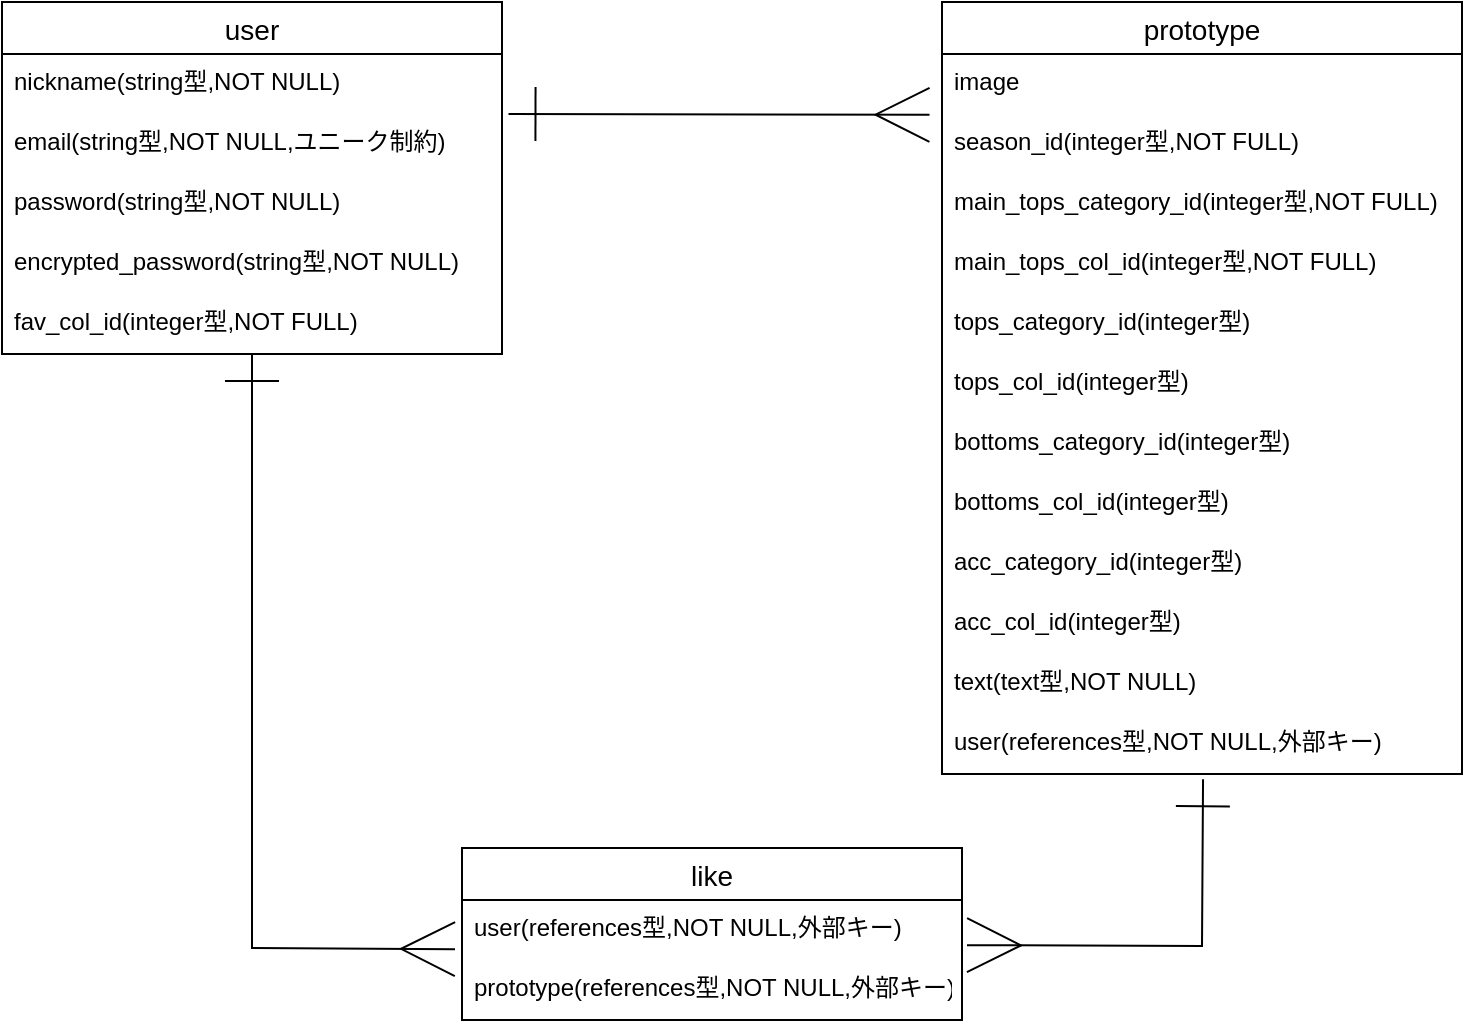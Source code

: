 <mxfile>
    <diagram id="IjW1JuEovufaoEiDwkkr" name="ページ1">
        <mxGraphModel dx="220" dy="951" grid="1" gridSize="10" guides="1" tooltips="1" connect="1" arrows="1" fold="1" page="1" pageScale="1" pageWidth="827" pageHeight="1169" math="0" shadow="0">
            <root>
                <mxCell id="0"/>
                <mxCell id="1" parent="0"/>
                <mxCell id="2" value="user" style="swimlane;fontStyle=0;childLayout=stackLayout;horizontal=1;startSize=26;horizontalStack=0;resizeParent=1;resizeParentMax=0;resizeLast=0;collapsible=1;marginBottom=0;align=center;fontSize=14;" vertex="1" parent="1">
                    <mxGeometry x="70" y="230" width="250" height="176" as="geometry"/>
                </mxCell>
                <mxCell id="3" value="nickname(string型,NOT NULL)" style="text;strokeColor=none;fillColor=none;spacingLeft=4;spacingRight=4;overflow=hidden;rotatable=0;points=[[0,0.5],[1,0.5]];portConstraint=eastwest;fontSize=12;" vertex="1" parent="2">
                    <mxGeometry y="26" width="250" height="30" as="geometry"/>
                </mxCell>
                <mxCell id="4" value="email(string型,NOT NULL,ユニーク制約)" style="text;strokeColor=none;fillColor=none;spacingLeft=4;spacingRight=4;overflow=hidden;rotatable=0;points=[[0,0.5],[1,0.5]];portConstraint=eastwest;fontSize=12;" vertex="1" parent="2">
                    <mxGeometry y="56" width="250" height="30" as="geometry"/>
                </mxCell>
                <mxCell id="5" value="password(string型,NOT NULL)" style="text;strokeColor=none;fillColor=none;spacingLeft=4;spacingRight=4;overflow=hidden;rotatable=0;points=[[0,0.5],[1,0.5]];portConstraint=eastwest;fontSize=12;" vertex="1" parent="2">
                    <mxGeometry y="86" width="250" height="30" as="geometry"/>
                </mxCell>
                <mxCell id="6" value="encrypted_password(string型,NOT NULL)" style="text;strokeColor=none;fillColor=none;spacingLeft=4;spacingRight=4;overflow=hidden;rotatable=0;points=[[0,0.5],[1,0.5]];portConstraint=eastwest;fontSize=12;" vertex="1" parent="2">
                    <mxGeometry y="116" width="250" height="30" as="geometry"/>
                </mxCell>
                <mxCell id="7" value="fav_col_id(integer型,NOT FULL)" style="text;strokeColor=none;fillColor=none;spacingLeft=4;spacingRight=4;overflow=hidden;rotatable=0;points=[[0,0.5],[1,0.5]];portConstraint=eastwest;fontSize=12;" vertex="1" parent="2">
                    <mxGeometry y="146" width="250" height="30" as="geometry"/>
                </mxCell>
                <mxCell id="8" value="like" style="swimlane;fontStyle=0;childLayout=stackLayout;horizontal=1;startSize=26;horizontalStack=0;resizeParent=1;resizeParentMax=0;resizeLast=0;collapsible=1;marginBottom=0;align=center;fontSize=14;" vertex="1" parent="1">
                    <mxGeometry x="300" y="653" width="250" height="86" as="geometry"/>
                </mxCell>
                <mxCell id="9" value="user(references型,NOT NULL,外部キー)" style="text;strokeColor=none;fillColor=none;spacingLeft=4;spacingRight=4;overflow=hidden;rotatable=0;points=[[0,0.5],[1,0.5]];portConstraint=eastwest;fontSize=12;" vertex="1" parent="8">
                    <mxGeometry y="26" width="250" height="30" as="geometry"/>
                </mxCell>
                <mxCell id="10" value="prototype(references型,NOT NULL,外部キー)" style="text;strokeColor=none;fillColor=none;spacingLeft=4;spacingRight=4;overflow=hidden;rotatable=0;points=[[0,0.5],[1,0.5]];portConstraint=eastwest;fontSize=12;" vertex="1" parent="8">
                    <mxGeometry y="56" width="250" height="30" as="geometry"/>
                </mxCell>
                <mxCell id="11" style="edgeStyle=none;rounded=0;html=1;strokeColor=#000000;endArrow=ERmany;endFill=0;endSize=25;startArrow=ERone;startFill=0;startSize=25;targetPerimeterSpacing=0;sourcePerimeterSpacing=0;entryX=-0.024;entryY=0.013;entryDx=0;entryDy=0;entryPerimeter=0;exitX=1.013;exitY=1;exitDx=0;exitDy=0;exitPerimeter=0;" edge="1" parent="1" source="3" target="16">
                    <mxGeometry relative="1" as="geometry">
                        <mxPoint x="270" y="399" as="sourcePoint"/>
                        <mxPoint x="520" y="399" as="targetPoint"/>
                    </mxGeometry>
                </mxCell>
                <mxCell id="12" style="edgeStyle=none;rounded=0;html=1;strokeColor=#000000;endArrow=ERmany;endFill=0;endSize=25;startArrow=ERone;startFill=0;startSize=25;targetPerimeterSpacing=0;sourcePerimeterSpacing=0;entryX=-0.014;entryY=0.82;entryDx=0;entryDy=0;entryPerimeter=0;" edge="1" parent="1" source="7" target="9">
                    <mxGeometry relative="1" as="geometry">
                        <mxPoint x="195" y="490" as="sourcePoint"/>
                        <mxPoint x="180" y="703" as="targetPoint"/>
                        <Array as="points">
                            <mxPoint x="195" y="703"/>
                        </Array>
                    </mxGeometry>
                </mxCell>
                <mxCell id="13" style="edgeStyle=none;rounded=0;html=1;strokeColor=#000000;endArrow=ERmany;endFill=0;endSize=25;startArrow=ERone;startFill=0;startSize=25;targetPerimeterSpacing=0;exitX=0.502;exitY=1.087;exitDx=0;exitDy=0;exitPerimeter=0;entryX=1.01;entryY=0.753;entryDx=0;entryDy=0;entryPerimeter=0;" edge="1" parent="1" source="26" target="9">
                    <mxGeometry relative="1" as="geometry">
                        <mxPoint x="530" y="656" as="sourcePoint"/>
                        <mxPoint x="580" y="706" as="targetPoint"/>
                        <Array as="points">
                            <mxPoint x="670" y="702"/>
                        </Array>
                    </mxGeometry>
                </mxCell>
                <mxCell id="14" value="prototype" style="swimlane;fontStyle=0;childLayout=stackLayout;horizontal=1;startSize=26;horizontalStack=0;resizeParent=1;resizeParentMax=0;resizeLast=0;collapsible=1;marginBottom=0;align=center;fontSize=14;" vertex="1" parent="1">
                    <mxGeometry x="540" y="230" width="260" height="386" as="geometry"/>
                </mxCell>
                <mxCell id="15" value="image" style="text;strokeColor=none;fillColor=none;spacingLeft=4;spacingRight=4;overflow=hidden;rotatable=0;points=[[0,0.5],[1,0.5]];portConstraint=eastwest;fontSize=12;" vertex="1" parent="14">
                    <mxGeometry y="26" width="260" height="30" as="geometry"/>
                </mxCell>
                <mxCell id="16" value="season_id(integer型,NOT FULL)" style="text;strokeColor=none;fillColor=none;spacingLeft=4;spacingRight=4;overflow=hidden;rotatable=0;points=[[0,0.5],[1,0.5]];portConstraint=eastwest;fontSize=12;" vertex="1" parent="14">
                    <mxGeometry y="56" width="260" height="30" as="geometry"/>
                </mxCell>
                <mxCell id="17" value="main_tops_category_id(integer型,NOT FULL)" style="text;strokeColor=none;fillColor=none;spacingLeft=4;spacingRight=4;overflow=hidden;rotatable=0;points=[[0,0.5],[1,0.5]];portConstraint=eastwest;fontSize=12;" vertex="1" parent="14">
                    <mxGeometry y="86" width="260" height="30" as="geometry"/>
                </mxCell>
                <mxCell id="18" value="main_tops_col_id(integer型,NOT FULL)" style="text;strokeColor=none;fillColor=none;spacingLeft=4;spacingRight=4;overflow=hidden;rotatable=0;points=[[0,0.5],[1,0.5]];portConstraint=eastwest;fontSize=12;" vertex="1" parent="14">
                    <mxGeometry y="116" width="260" height="30" as="geometry"/>
                </mxCell>
                <mxCell id="19" value="tops_category_id(integer型)" style="text;strokeColor=none;fillColor=none;spacingLeft=4;spacingRight=4;overflow=hidden;rotatable=0;points=[[0,0.5],[1,0.5]];portConstraint=eastwest;fontSize=12;" vertex="1" parent="14">
                    <mxGeometry y="146" width="260" height="30" as="geometry"/>
                </mxCell>
                <mxCell id="20" value="tops_col_id(integer型)" style="text;strokeColor=none;fillColor=none;spacingLeft=4;spacingRight=4;overflow=hidden;rotatable=0;points=[[0,0.5],[1,0.5]];portConstraint=eastwest;fontSize=12;" vertex="1" parent="14">
                    <mxGeometry y="176" width="260" height="30" as="geometry"/>
                </mxCell>
                <mxCell id="21" value="bottoms_category_id(integer型)" style="text;strokeColor=none;fillColor=none;spacingLeft=4;spacingRight=4;overflow=hidden;rotatable=0;points=[[0,0.5],[1,0.5]];portConstraint=eastwest;fontSize=12;" vertex="1" parent="14">
                    <mxGeometry y="206" width="260" height="30" as="geometry"/>
                </mxCell>
                <mxCell id="22" value="bottoms_col_id(integer型)" style="text;strokeColor=none;fillColor=none;spacingLeft=4;spacingRight=4;overflow=hidden;rotatable=0;points=[[0,0.5],[1,0.5]];portConstraint=eastwest;fontSize=12;" vertex="1" parent="14">
                    <mxGeometry y="236" width="260" height="30" as="geometry"/>
                </mxCell>
                <mxCell id="23" value="acc_category_id(integer型)" style="text;strokeColor=none;fillColor=none;spacingLeft=4;spacingRight=4;overflow=hidden;rotatable=0;points=[[0,0.5],[1,0.5]];portConstraint=eastwest;fontSize=12;" vertex="1" parent="14">
                    <mxGeometry y="266" width="260" height="30" as="geometry"/>
                </mxCell>
                <mxCell id="24" value="acc_col_id(integer型)" style="text;strokeColor=none;fillColor=none;spacingLeft=4;spacingRight=4;overflow=hidden;rotatable=0;points=[[0,0.5],[1,0.5]];portConstraint=eastwest;fontSize=12;" vertex="1" parent="14">
                    <mxGeometry y="296" width="260" height="30" as="geometry"/>
                </mxCell>
                <mxCell id="25" value="text(text型,NOT NULL)" style="text;strokeColor=none;fillColor=none;spacingLeft=4;spacingRight=4;overflow=hidden;rotatable=0;points=[[0,0.5],[1,0.5]];portConstraint=eastwest;fontSize=12;" vertex="1" parent="14">
                    <mxGeometry y="326" width="260" height="30" as="geometry"/>
                </mxCell>
                <mxCell id="26" value="user(references型,NOT NULL,外部キー)" style="text;strokeColor=none;fillColor=none;spacingLeft=4;spacingRight=4;overflow=hidden;rotatable=0;points=[[0,0.5],[1,0.5]];portConstraint=eastwest;fontSize=12;" vertex="1" parent="14">
                    <mxGeometry y="356" width="260" height="30" as="geometry"/>
                </mxCell>
            </root>
        </mxGraphModel>
    </diagram>
</mxfile>